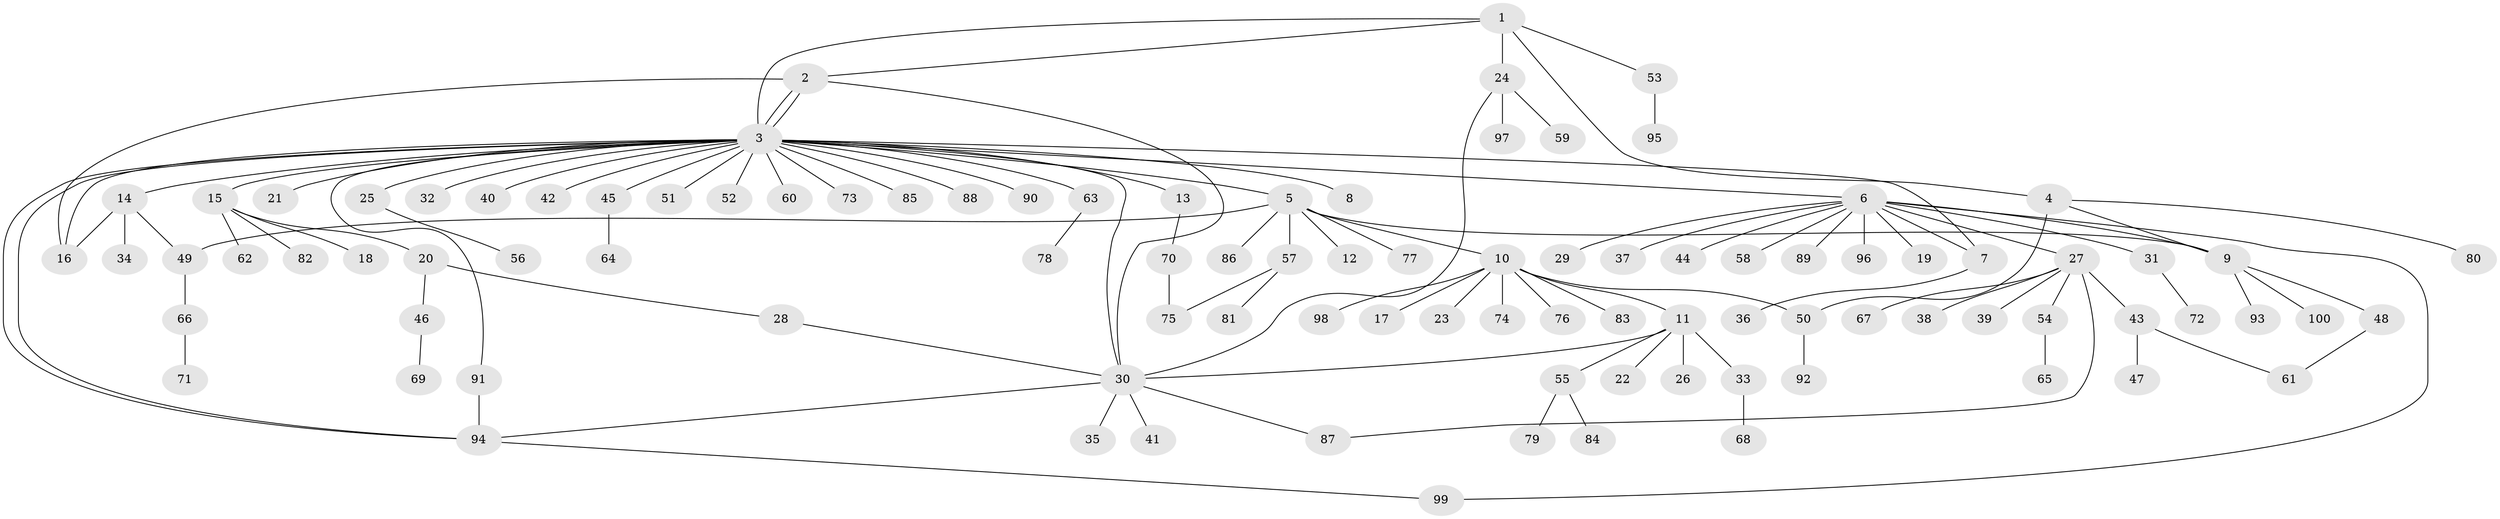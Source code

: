 // Generated by graph-tools (version 1.1) at 2025/11/02/21/25 10:11:08]
// undirected, 100 vertices, 119 edges
graph export_dot {
graph [start="1"]
  node [color=gray90,style=filled];
  1;
  2;
  3;
  4;
  5;
  6;
  7;
  8;
  9;
  10;
  11;
  12;
  13;
  14;
  15;
  16;
  17;
  18;
  19;
  20;
  21;
  22;
  23;
  24;
  25;
  26;
  27;
  28;
  29;
  30;
  31;
  32;
  33;
  34;
  35;
  36;
  37;
  38;
  39;
  40;
  41;
  42;
  43;
  44;
  45;
  46;
  47;
  48;
  49;
  50;
  51;
  52;
  53;
  54;
  55;
  56;
  57;
  58;
  59;
  60;
  61;
  62;
  63;
  64;
  65;
  66;
  67;
  68;
  69;
  70;
  71;
  72;
  73;
  74;
  75;
  76;
  77;
  78;
  79;
  80;
  81;
  82;
  83;
  84;
  85;
  86;
  87;
  88;
  89;
  90;
  91;
  92;
  93;
  94;
  95;
  96;
  97;
  98;
  99;
  100;
  1 -- 2;
  1 -- 3;
  1 -- 4;
  1 -- 24;
  1 -- 53;
  2 -- 3;
  2 -- 3;
  2 -- 16;
  2 -- 30;
  3 -- 5;
  3 -- 6;
  3 -- 7;
  3 -- 8;
  3 -- 13;
  3 -- 14;
  3 -- 15;
  3 -- 16;
  3 -- 21;
  3 -- 25;
  3 -- 30;
  3 -- 32;
  3 -- 40;
  3 -- 42;
  3 -- 45;
  3 -- 51;
  3 -- 52;
  3 -- 60;
  3 -- 63;
  3 -- 73;
  3 -- 85;
  3 -- 88;
  3 -- 90;
  3 -- 91;
  3 -- 94;
  3 -- 94;
  4 -- 9;
  4 -- 50;
  4 -- 80;
  5 -- 9;
  5 -- 10;
  5 -- 12;
  5 -- 49;
  5 -- 57;
  5 -- 77;
  5 -- 86;
  6 -- 7;
  6 -- 9;
  6 -- 19;
  6 -- 27;
  6 -- 29;
  6 -- 31;
  6 -- 37;
  6 -- 44;
  6 -- 58;
  6 -- 89;
  6 -- 96;
  6 -- 99;
  7 -- 36;
  9 -- 48;
  9 -- 93;
  9 -- 100;
  10 -- 11;
  10 -- 17;
  10 -- 23;
  10 -- 50;
  10 -- 74;
  10 -- 76;
  10 -- 83;
  10 -- 98;
  11 -- 22;
  11 -- 26;
  11 -- 30;
  11 -- 33;
  11 -- 55;
  13 -- 70;
  14 -- 16;
  14 -- 34;
  14 -- 49;
  15 -- 18;
  15 -- 20;
  15 -- 62;
  15 -- 82;
  20 -- 28;
  20 -- 46;
  24 -- 30;
  24 -- 59;
  24 -- 97;
  25 -- 56;
  27 -- 38;
  27 -- 39;
  27 -- 43;
  27 -- 54;
  27 -- 67;
  27 -- 87;
  28 -- 30;
  30 -- 35;
  30 -- 41;
  30 -- 87;
  30 -- 94;
  31 -- 72;
  33 -- 68;
  43 -- 47;
  43 -- 61;
  45 -- 64;
  46 -- 69;
  48 -- 61;
  49 -- 66;
  50 -- 92;
  53 -- 95;
  54 -- 65;
  55 -- 79;
  55 -- 84;
  57 -- 75;
  57 -- 81;
  63 -- 78;
  66 -- 71;
  70 -- 75;
  91 -- 94;
  94 -- 99;
}
